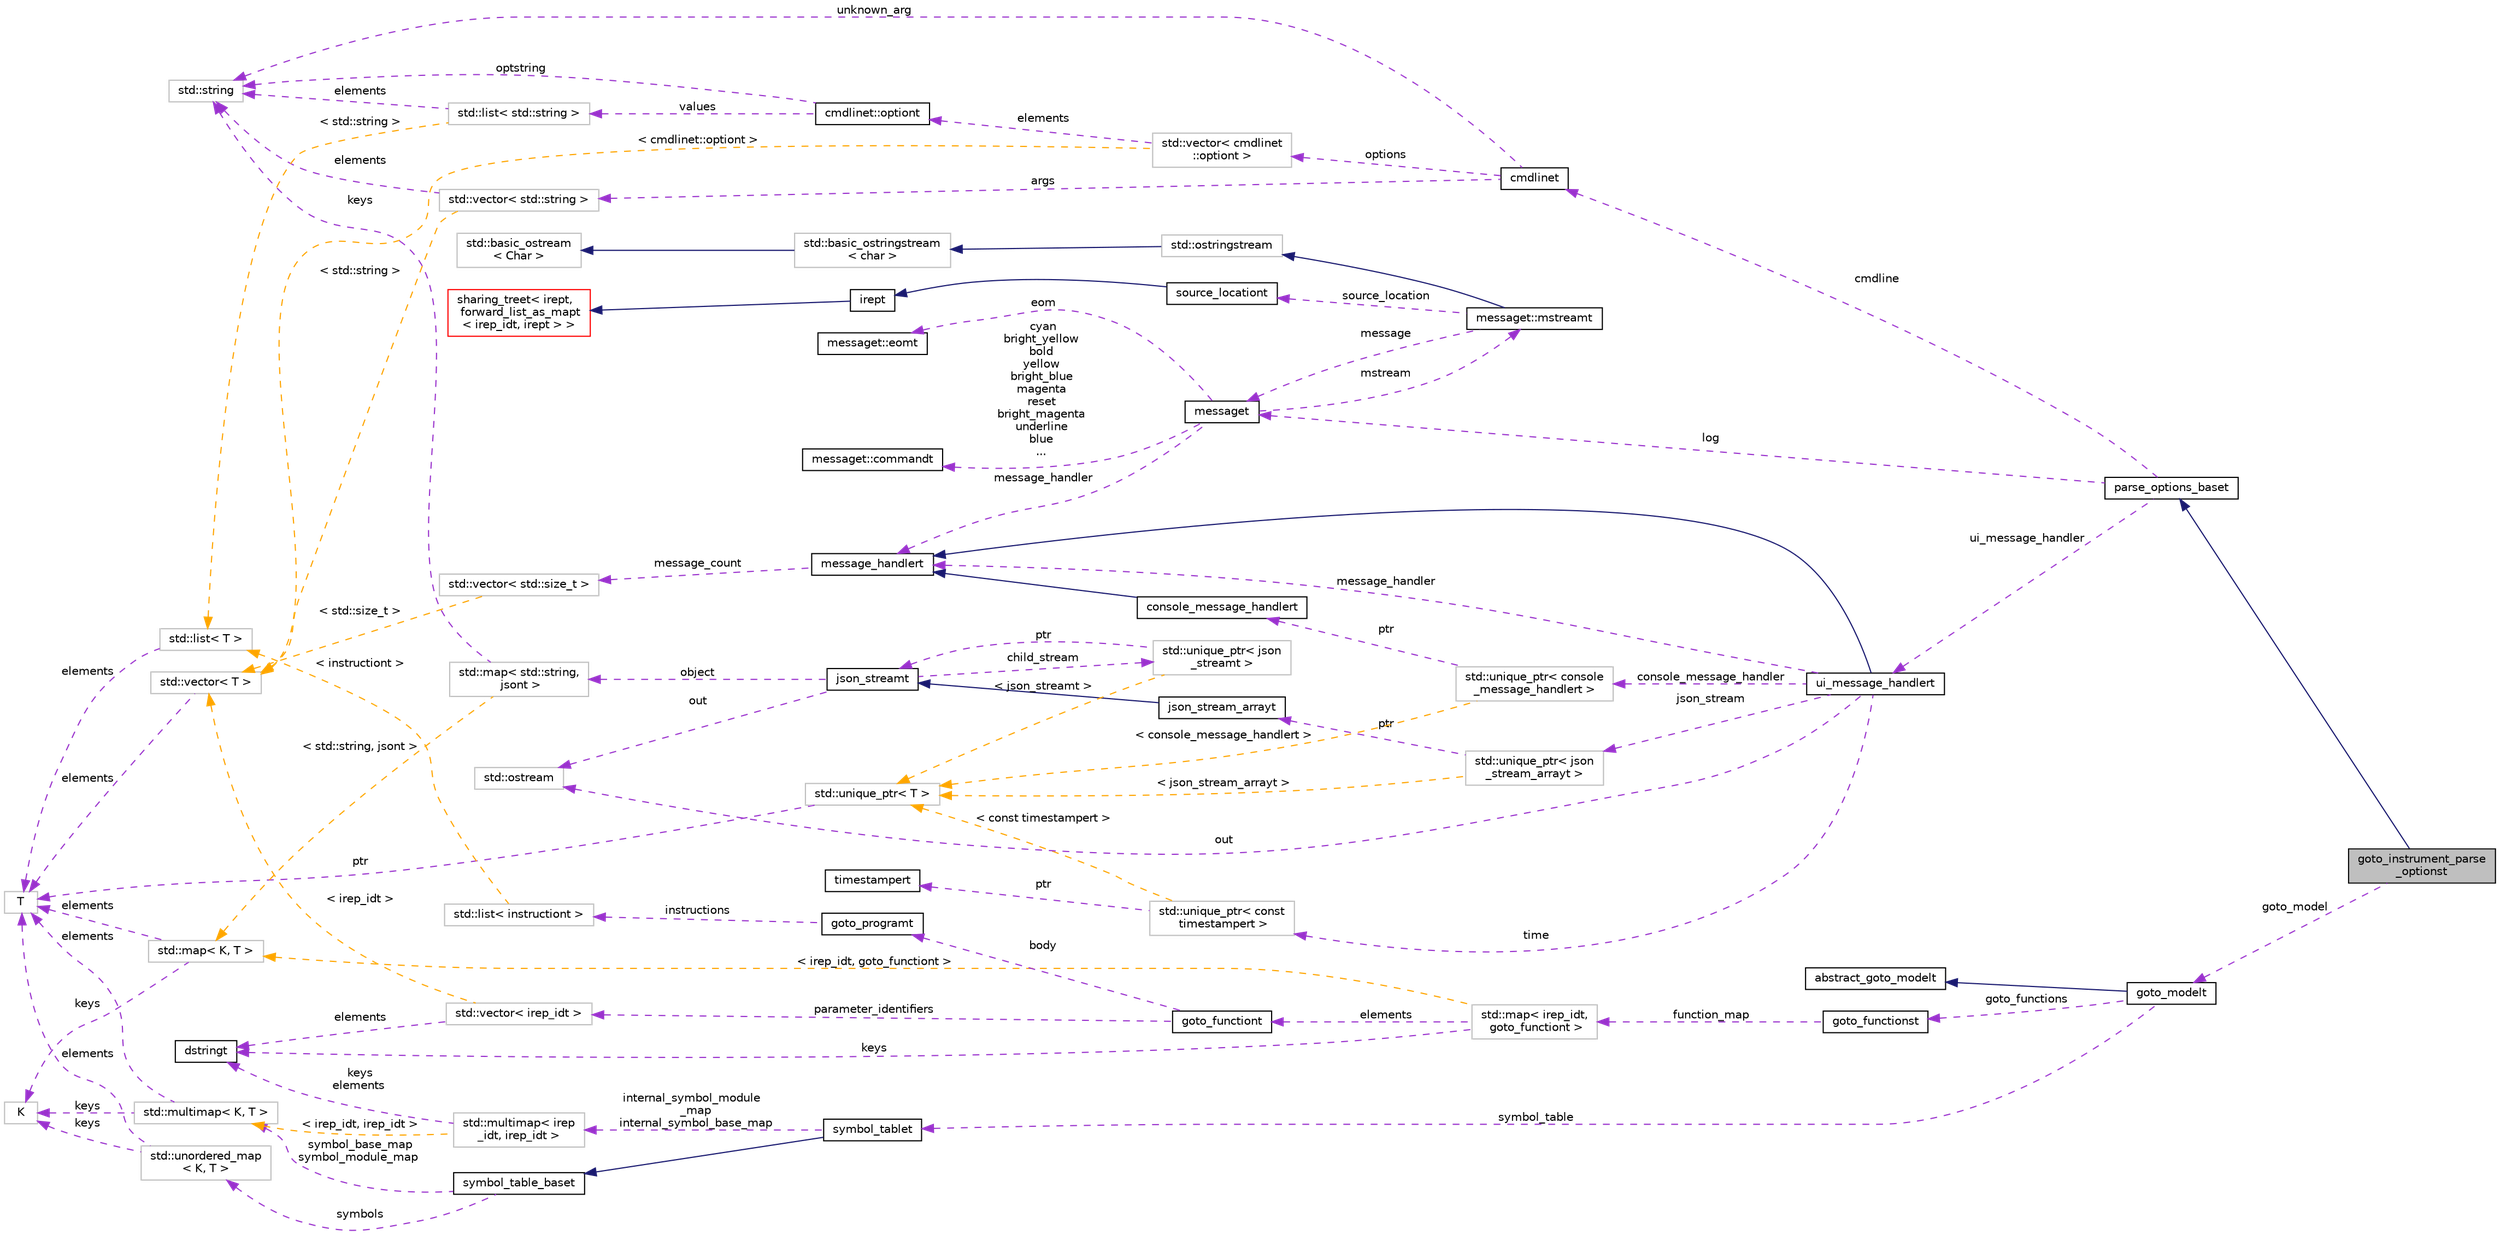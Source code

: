 digraph "goto_instrument_parse_optionst"
{
 // LATEX_PDF_SIZE
  bgcolor="transparent";
  edge [fontname="Helvetica",fontsize="10",labelfontname="Helvetica",labelfontsize="10"];
  node [fontname="Helvetica",fontsize="10",shape=record];
  rankdir="LR";
  Node1 [label="goto_instrument_parse\l_optionst",height=0.2,width=0.4,color="black", fillcolor="grey75", style="filled", fontcolor="black",tooltip=" "];
  Node2 -> Node1 [dir="back",color="midnightblue",fontsize="10",style="solid",fontname="Helvetica"];
  Node2 [label="parse_options_baset",height=0.2,width=0.4,color="black",URL="$classparse__options__baset.html",tooltip=" "];
  Node3 -> Node2 [dir="back",color="darkorchid3",fontsize="10",style="dashed",label=" log" ,fontname="Helvetica"];
  Node3 [label="messaget",height=0.2,width=0.4,color="black",URL="$classmessaget.html",tooltip="Class that provides messages with a built-in verbosity 'level'."];
  Node4 -> Node3 [dir="back",color="darkorchid3",fontsize="10",style="dashed",label=" message_handler" ,fontname="Helvetica"];
  Node4 [label="message_handlert",height=0.2,width=0.4,color="black",URL="$classmessage__handlert.html",tooltip=" "];
  Node5 -> Node4 [dir="back",color="darkorchid3",fontsize="10",style="dashed",label=" message_count" ,fontname="Helvetica"];
  Node5 [label="std::vector\< std::size_t \>",height=0.2,width=0.4,color="grey75",tooltip=" "];
  Node6 -> Node5 [dir="back",color="orange",fontsize="10",style="dashed",label=" \< std::size_t \>" ,fontname="Helvetica"];
  Node6 [label="std::vector\< T \>",height=0.2,width=0.4,color="grey75",tooltip="STL class."];
  Node7 -> Node6 [dir="back",color="darkorchid3",fontsize="10",style="dashed",label=" elements" ,fontname="Helvetica"];
  Node7 [label="T",height=0.2,width=0.4,color="grey75",tooltip=" "];
  Node8 -> Node3 [dir="back",color="darkorchid3",fontsize="10",style="dashed",label=" cyan\nbright_yellow\nbold\nyellow\nbright_blue\nmagenta\nreset\nbright_magenta\nunderline\nblue\n..." ,fontname="Helvetica"];
  Node8 [label="messaget::commandt",height=0.2,width=0.4,color="black",URL="$classmessaget_1_1commandt.html",tooltip=" "];
  Node9 -> Node3 [dir="back",color="darkorchid3",fontsize="10",style="dashed",label=" mstream" ,fontname="Helvetica"];
  Node9 [label="messaget::mstreamt",height=0.2,width=0.4,color="black",URL="$classmessaget_1_1mstreamt.html",tooltip=" "];
  Node10 -> Node9 [dir="back",color="midnightblue",fontsize="10",style="solid",fontname="Helvetica"];
  Node10 [label="std::ostringstream",height=0.2,width=0.4,color="grey75",tooltip="STL class."];
  Node11 -> Node10 [dir="back",color="midnightblue",fontsize="10",style="solid",fontname="Helvetica"];
  Node11 [label="std::basic_ostringstream\l\< char \>",height=0.2,width=0.4,color="grey75",tooltip="STL class."];
  Node12 -> Node11 [dir="back",color="midnightblue",fontsize="10",style="solid",fontname="Helvetica"];
  Node12 [label="std::basic_ostream\l\< Char \>",height=0.2,width=0.4,color="grey75",tooltip="STL class."];
  Node3 -> Node9 [dir="back",color="darkorchid3",fontsize="10",style="dashed",label=" message" ,fontname="Helvetica"];
  Node15 -> Node9 [dir="back",color="darkorchid3",fontsize="10",style="dashed",label=" source_location" ,fontname="Helvetica"];
  Node15 [label="source_locationt",height=0.2,width=0.4,color="black",URL="$classsource__locationt.html",tooltip=" "];
  Node16 -> Node15 [dir="back",color="midnightblue",fontsize="10",style="solid",fontname="Helvetica"];
  Node16 [label="irept",height=0.2,width=0.4,color="black",URL="$classirept.html",tooltip="There are a large number of kinds of tree structured or tree-like data in CPROVER."];
  Node17 -> Node16 [dir="back",color="midnightblue",fontsize="10",style="solid",fontname="Helvetica"];
  Node17 [label="sharing_treet\< irept,\l forward_list_as_mapt\l\< irep_idt, irept \> \>",height=0.2,width=0.4,color="red",URL="$classsharing__treet.html",tooltip=" "];
  Node23 -> Node3 [dir="back",color="darkorchid3",fontsize="10",style="dashed",label=" eom" ,fontname="Helvetica"];
  Node23 [label="messaget::eomt",height=0.2,width=0.4,color="black",URL="$classmessaget_1_1eomt.html",tooltip=" "];
  Node24 -> Node2 [dir="back",color="darkorchid3",fontsize="10",style="dashed",label=" ui_message_handler" ,fontname="Helvetica"];
  Node24 [label="ui_message_handlert",height=0.2,width=0.4,color="black",URL="$classui__message__handlert.html",tooltip=" "];
  Node4 -> Node24 [dir="back",color="midnightblue",fontsize="10",style="solid",fontname="Helvetica"];
  Node4 -> Node24 [dir="back",color="darkorchid3",fontsize="10",style="dashed",label=" message_handler" ,fontname="Helvetica"];
  Node25 -> Node24 [dir="back",color="darkorchid3",fontsize="10",style="dashed",label=" json_stream" ,fontname="Helvetica"];
  Node25 [label="std::unique_ptr\< json\l_stream_arrayt \>",height=0.2,width=0.4,color="grey75",tooltip=" "];
  Node26 -> Node25 [dir="back",color="darkorchid3",fontsize="10",style="dashed",label=" ptr" ,fontname="Helvetica"];
  Node26 [label="json_stream_arrayt",height=0.2,width=0.4,color="black",URL="$classjson__stream__arrayt.html",tooltip="Provides methods for streaming JSON arrays."];
  Node27 -> Node26 [dir="back",color="midnightblue",fontsize="10",style="solid",fontname="Helvetica"];
  Node27 [label="json_streamt",height=0.2,width=0.4,color="black",URL="$classjson__streamt.html",tooltip="This class provides a facility for streaming JSON objects directly to the output instead of waiting f..."];
  Node28 -> Node27 [dir="back",color="darkorchid3",fontsize="10",style="dashed",label=" child_stream" ,fontname="Helvetica"];
  Node28 [label="std::unique_ptr\< json\l_streamt \>",height=0.2,width=0.4,color="grey75",tooltip=" "];
  Node27 -> Node28 [dir="back",color="darkorchid3",fontsize="10",style="dashed",label=" ptr" ,fontname="Helvetica"];
  Node29 -> Node28 [dir="back",color="orange",fontsize="10",style="dashed",label=" \< json_streamt \>" ,fontname="Helvetica"];
  Node29 [label="std::unique_ptr\< T \>",height=0.2,width=0.4,color="grey75",tooltip="STL class."];
  Node7 -> Node29 [dir="back",color="darkorchid3",fontsize="10",style="dashed",label=" ptr" ,fontname="Helvetica"];
  Node30 -> Node27 [dir="back",color="darkorchid3",fontsize="10",style="dashed",label=" object" ,fontname="Helvetica"];
  Node30 [label="std::map\< std::string,\l jsont \>",height=0.2,width=0.4,color="grey75",tooltip=" "];
  Node33 -> Node30 [dir="back",color="darkorchid3",fontsize="10",style="dashed",label=" keys" ,fontname="Helvetica"];
  Node33 [label="std::string",height=0.2,width=0.4,color="grey75",tooltip="STL class."];
  Node35 -> Node30 [dir="back",color="orange",fontsize="10",style="dashed",label=" \< std::string, jsont \>" ,fontname="Helvetica"];
  Node35 [label="std::map\< K, T \>",height=0.2,width=0.4,color="grey75",tooltip="STL class."];
  Node36 -> Node35 [dir="back",color="darkorchid3",fontsize="10",style="dashed",label=" keys" ,fontname="Helvetica"];
  Node36 [label="K",height=0.2,width=0.4,color="grey75",tooltip=" "];
  Node7 -> Node35 [dir="back",color="darkorchid3",fontsize="10",style="dashed",label=" elements" ,fontname="Helvetica"];
  Node37 -> Node27 [dir="back",color="darkorchid3",fontsize="10",style="dashed",label=" out" ,fontname="Helvetica"];
  Node37 [label="std::ostream",height=0.2,width=0.4,color="grey75",tooltip="STL class."];
  Node29 -> Node25 [dir="back",color="orange",fontsize="10",style="dashed",label=" \< json_stream_arrayt \>" ,fontname="Helvetica"];
  Node39 -> Node24 [dir="back",color="darkorchid3",fontsize="10",style="dashed",label=" console_message_handler" ,fontname="Helvetica"];
  Node39 [label="std::unique_ptr\< console\l_message_handlert \>",height=0.2,width=0.4,color="grey75",tooltip=" "];
  Node40 -> Node39 [dir="back",color="darkorchid3",fontsize="10",style="dashed",label=" ptr" ,fontname="Helvetica"];
  Node40 [label="console_message_handlert",height=0.2,width=0.4,color="black",URL="$classconsole__message__handlert.html",tooltip=" "];
  Node4 -> Node40 [dir="back",color="midnightblue",fontsize="10",style="solid",fontname="Helvetica"];
  Node29 -> Node39 [dir="back",color="orange",fontsize="10",style="dashed",label=" \< console_message_handlert \>" ,fontname="Helvetica"];
  Node37 -> Node24 [dir="back",color="darkorchid3",fontsize="10",style="dashed",label=" out" ,fontname="Helvetica"];
  Node41 -> Node24 [dir="back",color="darkorchid3",fontsize="10",style="dashed",label=" time" ,fontname="Helvetica"];
  Node41 [label="std::unique_ptr\< const\l timestampert \>",height=0.2,width=0.4,color="grey75",tooltip=" "];
  Node42 -> Node41 [dir="back",color="darkorchid3",fontsize="10",style="dashed",label=" ptr" ,fontname="Helvetica"];
  Node42 [label="timestampert",height=0.2,width=0.4,color="black",URL="$classtimestampert.html",tooltip="Timestamp class hierarchy."];
  Node29 -> Node41 [dir="back",color="orange",fontsize="10",style="dashed",label=" \< const timestampert \>" ,fontname="Helvetica"];
  Node43 -> Node2 [dir="back",color="darkorchid3",fontsize="10",style="dashed",label=" cmdline" ,fontname="Helvetica"];
  Node43 [label="cmdlinet",height=0.2,width=0.4,color="black",URL="$classcmdlinet.html",tooltip=" "];
  Node44 -> Node43 [dir="back",color="darkorchid3",fontsize="10",style="dashed",label=" options" ,fontname="Helvetica"];
  Node44 [label="std::vector\< cmdlinet\l::optiont \>",height=0.2,width=0.4,color="grey75",tooltip=" "];
  Node45 -> Node44 [dir="back",color="darkorchid3",fontsize="10",style="dashed",label=" elements" ,fontname="Helvetica"];
  Node45 [label="cmdlinet::optiont",height=0.2,width=0.4,color="black",URL="$structcmdlinet_1_1optiont.html",tooltip=" "];
  Node33 -> Node45 [dir="back",color="darkorchid3",fontsize="10",style="dashed",label=" optstring" ,fontname="Helvetica"];
  Node46 -> Node45 [dir="back",color="darkorchid3",fontsize="10",style="dashed",label=" values" ,fontname="Helvetica"];
  Node46 [label="std::list\< std::string \>",height=0.2,width=0.4,color="grey75",tooltip=" "];
  Node33 -> Node46 [dir="back",color="darkorchid3",fontsize="10",style="dashed",label=" elements" ,fontname="Helvetica"];
  Node47 -> Node46 [dir="back",color="orange",fontsize="10",style="dashed",label=" \< std::string \>" ,fontname="Helvetica"];
  Node47 [label="std::list\< T \>",height=0.2,width=0.4,color="grey75",tooltip="STL class."];
  Node7 -> Node47 [dir="back",color="darkorchid3",fontsize="10",style="dashed",label=" elements" ,fontname="Helvetica"];
  Node6 -> Node44 [dir="back",color="orange",fontsize="10",style="dashed",label=" \< cmdlinet::optiont \>" ,fontname="Helvetica"];
  Node33 -> Node43 [dir="back",color="darkorchid3",fontsize="10",style="dashed",label=" unknown_arg" ,fontname="Helvetica"];
  Node48 -> Node43 [dir="back",color="darkorchid3",fontsize="10",style="dashed",label=" args" ,fontname="Helvetica"];
  Node48 [label="std::vector\< std::string \>",height=0.2,width=0.4,color="grey75",tooltip=" "];
  Node33 -> Node48 [dir="back",color="darkorchid3",fontsize="10",style="dashed",label=" elements" ,fontname="Helvetica"];
  Node6 -> Node48 [dir="back",color="orange",fontsize="10",style="dashed",label=" \< std::string \>" ,fontname="Helvetica"];
  Node49 -> Node1 [dir="back",color="darkorchid3",fontsize="10",style="dashed",label=" goto_model" ,fontname="Helvetica"];
  Node49 [label="goto_modelt",height=0.2,width=0.4,color="black",URL="$classgoto__modelt.html",tooltip=" "];
  Node50 -> Node49 [dir="back",color="midnightblue",fontsize="10",style="solid",fontname="Helvetica"];
  Node50 [label="abstract_goto_modelt",height=0.2,width=0.4,color="black",URL="$classabstract__goto__modelt.html",tooltip="Abstract interface to eager or lazy GOTO models."];
  Node51 -> Node49 [dir="back",color="darkorchid3",fontsize="10",style="dashed",label=" symbol_table" ,fontname="Helvetica"];
  Node51 [label="symbol_tablet",height=0.2,width=0.4,color="black",URL="$classsymbol__tablet.html",tooltip="The symbol table."];
  Node52 -> Node51 [dir="back",color="midnightblue",fontsize="10",style="solid",fontname="Helvetica"];
  Node52 [label="symbol_table_baset",height=0.2,width=0.4,color="black",URL="$classsymbol__table__baset.html",tooltip="The symbol table base class interface."];
  Node53 -> Node52 [dir="back",color="darkorchid3",fontsize="10",style="dashed",label=" symbol_base_map\nsymbol_module_map" ,fontname="Helvetica"];
  Node53 [label="std::multimap\< K, T \>",height=0.2,width=0.4,color="grey75",tooltip="STL class."];
  Node36 -> Node53 [dir="back",color="darkorchid3",fontsize="10",style="dashed",label=" keys" ,fontname="Helvetica"];
  Node7 -> Node53 [dir="back",color="darkorchid3",fontsize="10",style="dashed",label=" elements" ,fontname="Helvetica"];
  Node54 -> Node52 [dir="back",color="darkorchid3",fontsize="10",style="dashed",label=" symbols" ,fontname="Helvetica"];
  Node54 [label="std::unordered_map\l\< K, T \>",height=0.2,width=0.4,color="grey75",tooltip="STL class."];
  Node36 -> Node54 [dir="back",color="darkorchid3",fontsize="10",style="dashed",label=" keys" ,fontname="Helvetica"];
  Node7 -> Node54 [dir="back",color="darkorchid3",fontsize="10",style="dashed",label=" elements" ,fontname="Helvetica"];
  Node55 -> Node51 [dir="back",color="darkorchid3",fontsize="10",style="dashed",label=" internal_symbol_module\l_map\ninternal_symbol_base_map" ,fontname="Helvetica"];
  Node55 [label="std::multimap\< irep\l_idt, irep_idt \>",height=0.2,width=0.4,color="grey75",tooltip=" "];
  Node21 -> Node55 [dir="back",color="darkorchid3",fontsize="10",style="dashed",label=" keys\nelements" ,fontname="Helvetica"];
  Node21 [label="dstringt",height=0.2,width=0.4,color="black",URL="$classdstringt.html",tooltip="dstringt has one field, an unsigned integer no which is an index into a static table of strings."];
  Node53 -> Node55 [dir="back",color="orange",fontsize="10",style="dashed",label=" \< irep_idt, irep_idt \>" ,fontname="Helvetica"];
  Node56 -> Node49 [dir="back",color="darkorchid3",fontsize="10",style="dashed",label=" goto_functions" ,fontname="Helvetica"];
  Node56 [label="goto_functionst",height=0.2,width=0.4,color="black",URL="$classgoto__functionst.html",tooltip="A collection of goto functions."];
  Node57 -> Node56 [dir="back",color="darkorchid3",fontsize="10",style="dashed",label=" function_map" ,fontname="Helvetica"];
  Node57 [label="std::map\< irep_idt,\l goto_functiont \>",height=0.2,width=0.4,color="grey75",tooltip=" "];
  Node58 -> Node57 [dir="back",color="darkorchid3",fontsize="10",style="dashed",label=" elements" ,fontname="Helvetica"];
  Node58 [label="goto_functiont",height=0.2,width=0.4,color="black",URL="$classgoto__functiont.html",tooltip="A goto function, consisting of function body (see body) and parameter identifiers (see parameter_iden..."];
  Node59 -> Node58 [dir="back",color="darkorchid3",fontsize="10",style="dashed",label=" parameter_identifiers" ,fontname="Helvetica"];
  Node59 [label="std::vector\< irep_idt \>",height=0.2,width=0.4,color="grey75",tooltip=" "];
  Node21 -> Node59 [dir="back",color="darkorchid3",fontsize="10",style="dashed",label=" elements" ,fontname="Helvetica"];
  Node6 -> Node59 [dir="back",color="orange",fontsize="10",style="dashed",label=" \< irep_idt \>" ,fontname="Helvetica"];
  Node60 -> Node58 [dir="back",color="darkorchid3",fontsize="10",style="dashed",label=" body" ,fontname="Helvetica"];
  Node60 [label="goto_programt",height=0.2,width=0.4,color="black",URL="$classgoto__programt.html",tooltip="A generic container class for the GOTO intermediate representation of one function."];
  Node61 -> Node60 [dir="back",color="darkorchid3",fontsize="10",style="dashed",label=" instructions" ,fontname="Helvetica"];
  Node61 [label="std::list\< instructiont \>",height=0.2,width=0.4,color="grey75",tooltip=" "];
  Node47 -> Node61 [dir="back",color="orange",fontsize="10",style="dashed",label=" \< instructiont \>" ,fontname="Helvetica"];
  Node21 -> Node57 [dir="back",color="darkorchid3",fontsize="10",style="dashed",label=" keys" ,fontname="Helvetica"];
  Node35 -> Node57 [dir="back",color="orange",fontsize="10",style="dashed",label=" \< irep_idt, goto_functiont \>" ,fontname="Helvetica"];
}
